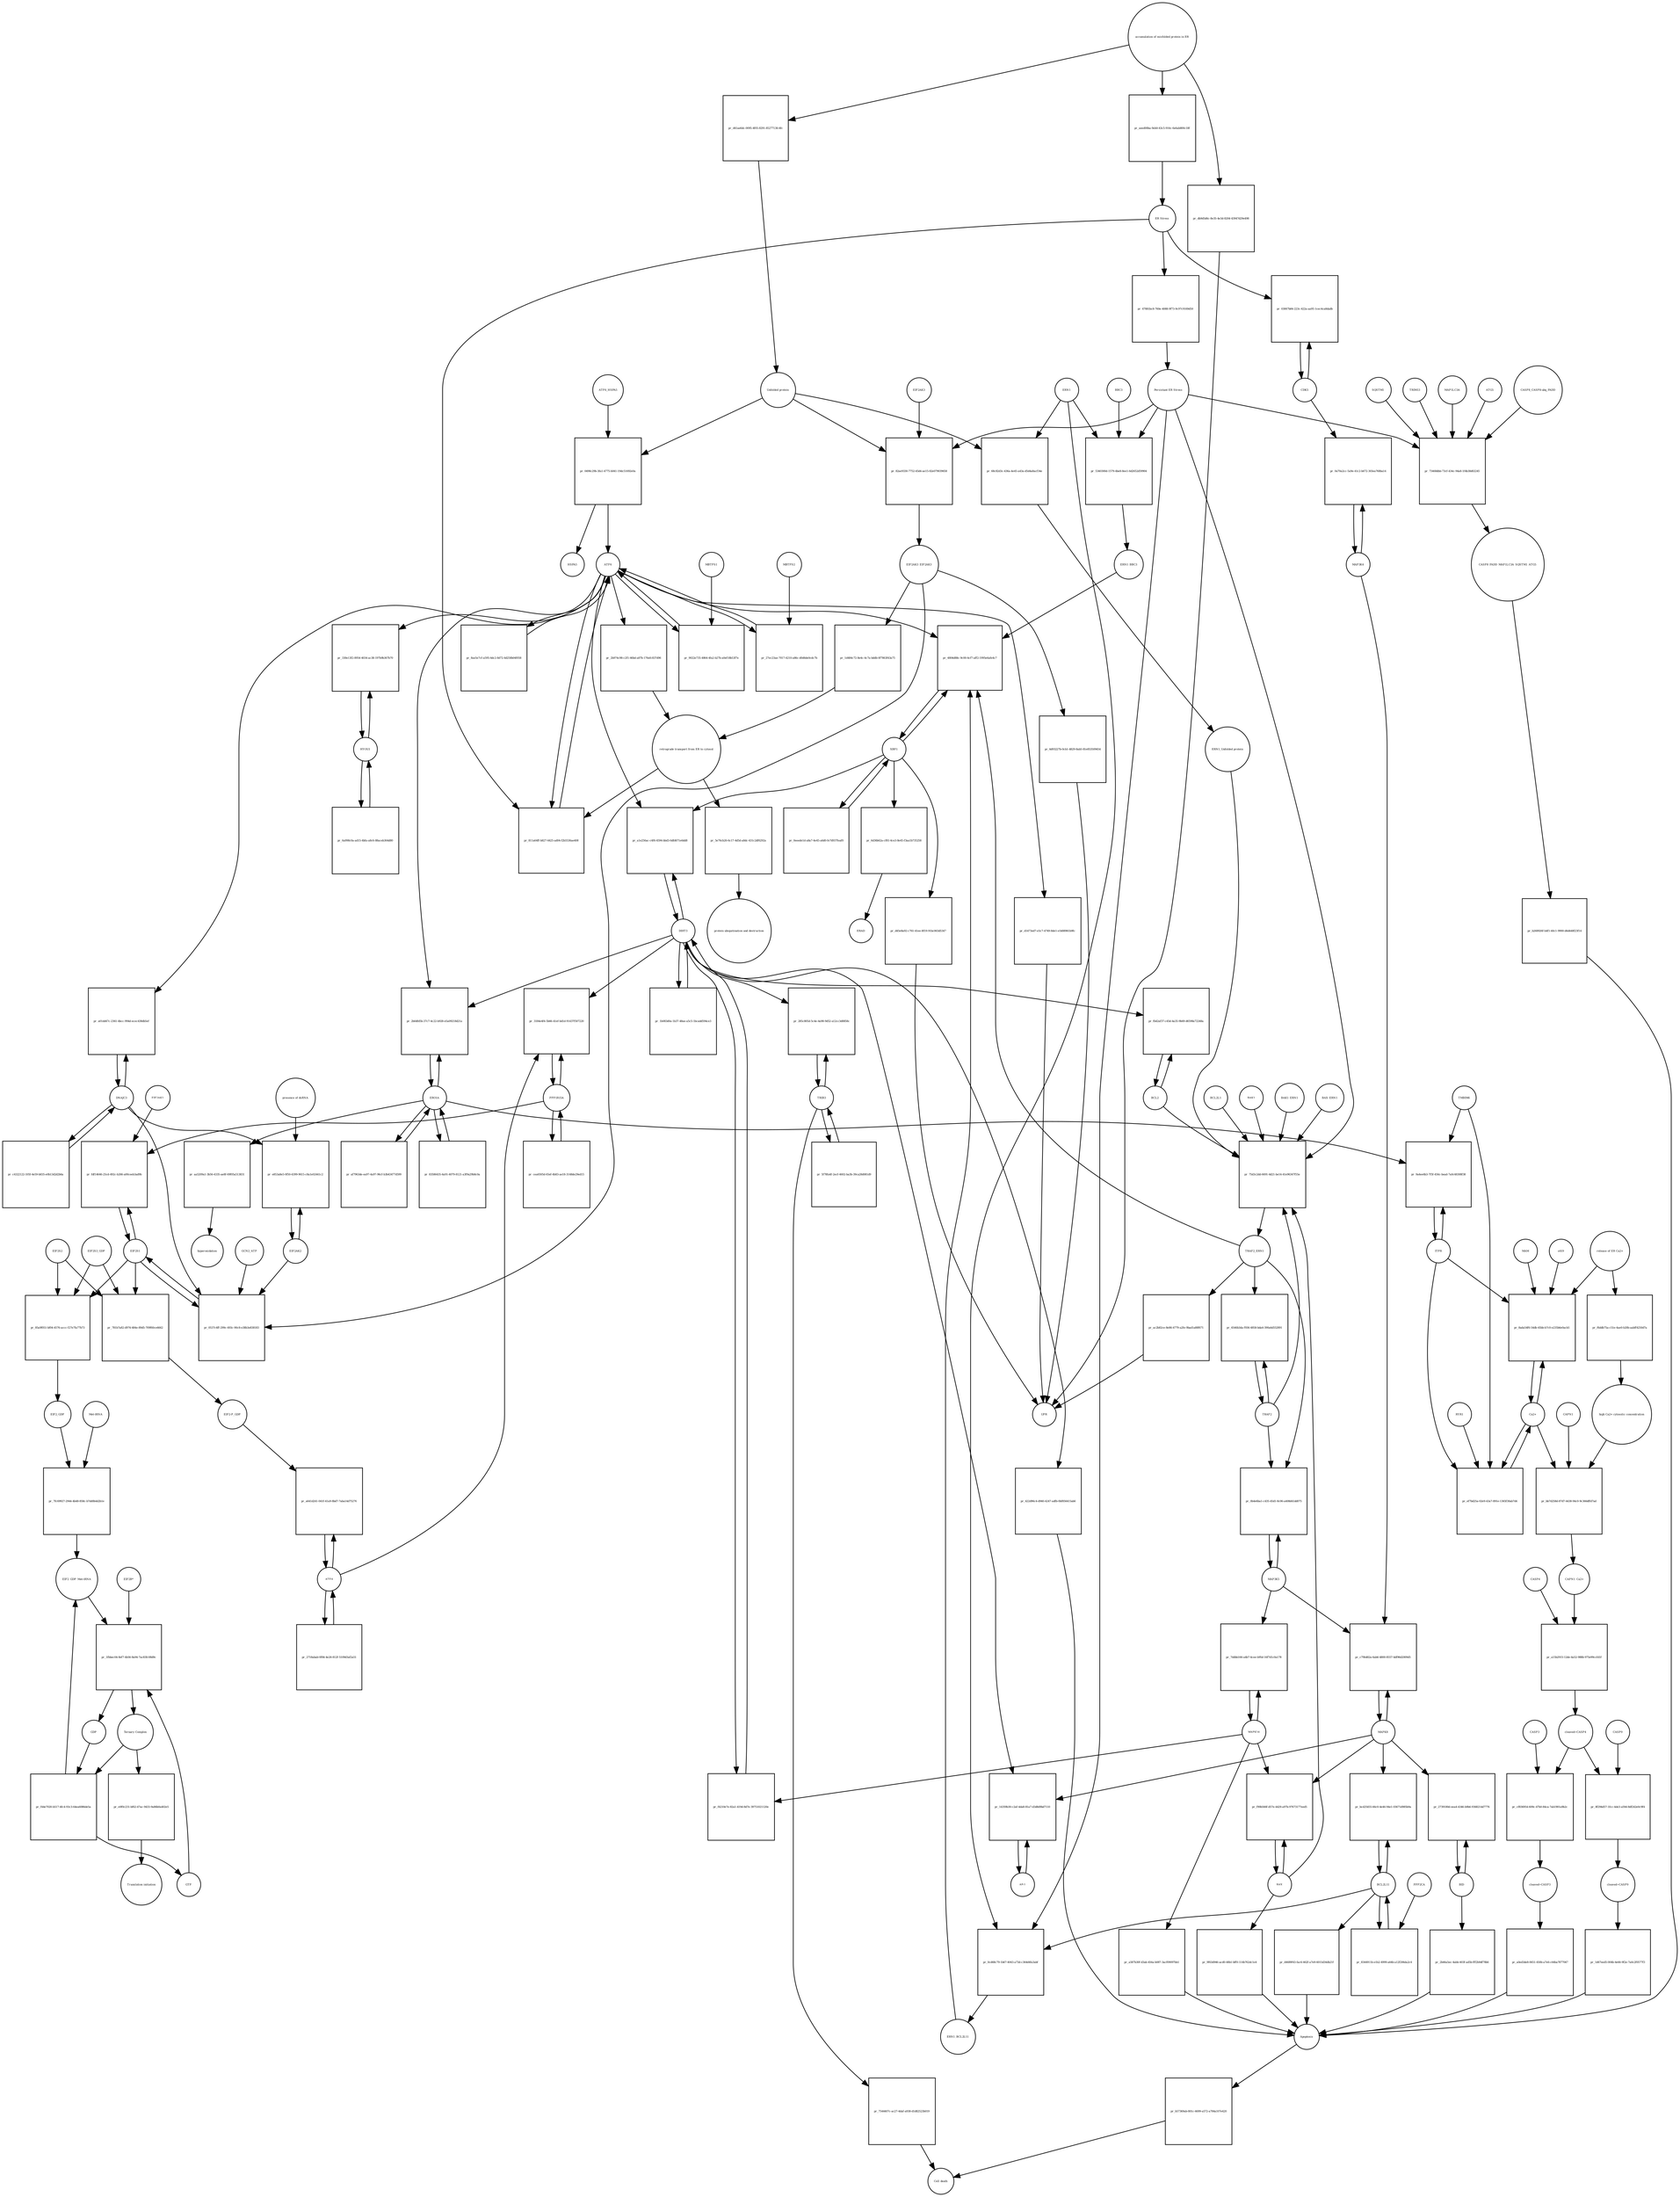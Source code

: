 strict digraph  {
ATF6_HSPA5 [annotation="", bipartite=0, cls=complex, fontsize=4, label=ATF6_HSPA5, shape=circle];
"pr_0498c29b-3fa1-4775-b041-19dc51692e0a" [annotation="", bipartite=1, cls=process, fontsize=4, label="pr_0498c29b-3fa1-4775-b041-19dc51692e0a", shape=square];
ATF6 [annotation="urn_miriam_hgnc.symbol_ATF6", bipartite=0, cls=macromolecule, fontsize=4, label=ATF6, shape=circle];
HSPA5 [annotation="urn_miriam_hgnc.symbol_HSPA5", bipartite=0, cls=macromolecule, fontsize=4, label=HSPA5, shape=circle];
"Unfolded protein" [annotation="", bipartite=0, cls=macromolecule, fontsize=4, label="Unfolded protein", shape=circle];
ERN1 [annotation="urn_miriam_hgnc.symbol_ERN1", bipartite=0, cls=macromolecule, fontsize=4, label=ERN1, shape=circle];
"pr_68c82d3c-436a-4e45-a43a-d5d4a8acf34e" [annotation="", bipartite=1, cls=process, fontsize=4, label="pr_68c82d3c-436a-4e45-a43a-d5d4a8acf34e", shape=square];
"ERN1_Unfolded protein" [annotation="", bipartite=0, cls=complex, fontsize=4, label="ERN1_Unfolded protein", shape=circle];
EIF2AK3_EIF2AK3 [annotation="", bipartite=0, cls=complex, fontsize=4, label=EIF2AK3_EIF2AK3, shape=circle];
"pr_1d484c72-8e4c-4c7a-bddb-0f7863f43a75" [annotation="", bipartite=1, cls=process, fontsize=4, label="pr_1d484c72-8e4c-4c7a-bddb-0f7863f43a75", shape=square];
"retrograde transport from ER to cytosol" [annotation="", bipartite=0, cls=phenotype, fontsize=4, label="retrograde transport from ER to cytosol", shape=circle];
"pr_2b974c98-c2f1-46bd-a87b-176efc837d96" [annotation="", bipartite=1, cls=process, fontsize=4, label="pr_2b974c98-c2f1-46bd-a87b-176efc837d96", shape=square];
"pr_5e76cb26-6c17-4d5d-a8dc-431c2df6292a" [annotation="", bipartite=1, cls=process, fontsize=4, label="pr_5e76cb26-6c17-4d5d-a8dc-431c2df6292a", shape=square];
"protein ubiquitination and destruction" [annotation="", bipartite=0, cls=phenotype, fontsize=4, label="protein ubiquitination and destruction", shape=circle];
"pr_75d3c2dd-6691-4d21-be14-41e96347f55e" [annotation="", bipartite=1, cls=process, fontsize=4, label="pr_75d3c2dd-6691-4d21-be14-41e96347f55e", shape=square];
TRAF2_ERN1 [annotation="", bipartite=0, cls=complex, fontsize=4, label=TRAF2_ERN1, shape=circle];
BAK1_ERN1 [annotation="", bipartite=0, cls=complex, fontsize=4, label=BAK1_ERN1, shape=circle];
BAX_ERN1 [annotation="", bipartite=0, cls=complex, fontsize=4, label=BAX_ERN1, shape=circle];
BCL2 [annotation="urn_miriam_hgnc.symbol_BCL2", bipartite=0, cls="nucleic acid feature", fontsize=4, label=BCL2, shape=circle];
BCL2L1 [annotation="urn_miriam_hgnc.symbol_BCL2L1", bipartite=0, cls=macromolecule, fontsize=4, label=BCL2L1, shape=circle];
"Persistant ER Stress" [annotation="", bipartite=0, cls=phenotype, fontsize=4, label="Persistant ER Stress", shape=circle];
BAX [annotation="urn_miriam_hgnc.symbol_BAX", bipartite=0, cls=macromolecule, fontsize=4, label=BAX, shape=circle];
BAK1 [annotation="urn_miriam_hgnc.symbol_BAK1", bipartite=0, cls=macromolecule, fontsize=4, label=BAK1, shape=circle];
TRAF2 [annotation="urn_miriam_hgnc.symbol_TRAF2", bipartite=0, cls=macromolecule, fontsize=4, label=TRAF2, shape=circle];
XBP1 [annotation="urn_miriam_hgnc.symbol_XBP1", bipartite=0, cls=macromolecule, fontsize=4, label=XBP1, shape=circle];
"pr_4804d88c-9c00-4cf7-aff2-1995e6afe4c7" [annotation="", bipartite=1, cls=process, fontsize=4, label="pr_4804d88c-9c00-4cf7-aff2-1995e6afe4c7", shape=square];
ERN1_BBC3 [annotation="", bipartite=0, cls=complex, fontsize=4, label=ERN1_BBC3, shape=circle];
ERN1_BCL2L11 [annotation="", bipartite=0, cls=complex, fontsize=4, label=ERN1_BCL2L11, shape=circle];
"pr_0eeede1d-a8a7-4e45-a6d0-fe7d937feaf0" [annotation="", bipartite=1, cls=process, fontsize=4, label="pr_0eeede1d-a8a7-4e45-a6d0-fe7d937feaf0", shape=square];
"pr_6d36b62a-cf81-4ce3-8e45-f3aa1b735258" [annotation="", bipartite=1, cls=process, fontsize=4, label="pr_6d36b62a-cf81-4ce3-8e45-f3aa1b735258", shape=square];
ERAD [annotation="", bipartite=0, cls=phenotype, fontsize=4, label=ERAD, shape=circle];
"pr_d45e8a92-c761-41ee-8f19-91bc063d5347" [annotation="", bipartite=1, cls=process, fontsize=4, label="pr_d45e8a92-c761-41ee-8f19-91bc063d5347", shape=square];
UPR [annotation="", bipartite=0, cls=phenotype, fontsize=4, label=UPR, shape=circle];
"pr_6546b3da-f936-4858-bda4-390a4d552891" [annotation="", bipartite=1, cls=process, fontsize=4, label="pr_6546b3da-f936-4858-bda4-390a4d552891", shape=square];
MAPK8 [annotation="urn_miriam_hgnc.symbol_MAPK8", bipartite=0, cls=macromolecule, fontsize=4, label=MAPK8, shape=circle];
"pr_c79b482a-6ab6-4800-8557-4df96d2009d5" [annotation="", bipartite=1, cls=process, fontsize=4, label="pr_c79b482a-6ab6-4800-8557-4df96d2009d5", shape=square];
MAP3K4 [annotation="urn_miriam_hgnc.symbol_MAP3K4", bipartite=0, cls=macromolecule, fontsize=4, label=MAP3K4, shape=circle];
MAP3K5 [annotation="urn_miriam_hgnc.symbol_MAP3K5", bipartite=0, cls=macromolecule, fontsize=4, label=MAP3K5, shape=circle];
MAPK14 [annotation="urn_miriam_hgnc.symbol_MAPK14", bipartite=0, cls=macromolecule, fontsize=4, label=MAPK14, shape=circle];
"pr_7ddbb166-a4b7-4cee-b95d-16f7d1c0a178" [annotation="", bipartite=1, cls=process, fontsize=4, label="pr_7ddbb166-a4b7-4cee-b95d-16f7d1c0a178", shape=square];
"pr_a587b30f-d3ab-456a-b087-3acf09097bb1" [annotation="", bipartite=1, cls=process, fontsize=4, label="pr_a587b30f-d3ab-456a-b087-3acf09097bb1", shape=square];
Apoptosis [annotation="", bipartite=0, cls=phenotype, fontsize=4, label=Apoptosis, shape=circle];
DDIT3 [annotation="urn_miriam_hgnc.symbol_DDIT3", bipartite=0, cls=macromolecule, fontsize=4, label=DDIT3, shape=circle];
"pr_f4210e7e-82a1-419d-8d7e-39751021120e" [annotation="", bipartite=1, cls=process, fontsize=4, label="pr_f4210e7e-82a1-419d-8d7e-39751021120e", shape=square];
"pr_422d96c4-d940-4247-adfb-0bf856415ab6" [annotation="", bipartite=1, cls=process, fontsize=4, label="pr_422d96c4-d940-4247-adfb-0bf856415ab6", shape=square];
"pr_fb42af37-c45d-4a35-9b69-d6598a72248a" [annotation="", bipartite=1, cls=process, fontsize=4, label="pr_fb42af37-c45d-4a35-9b69-d6598a72248a", shape=square];
"pr_811a64ff-b827-4425-ad04-f2b5536ae408" [annotation="", bipartite=1, cls=process, fontsize=4, label="pr_811a64ff-b827-4425-ad04-f2b5536ae408", shape=square];
"ER Stress" [annotation="", bipartite=0, cls=phenotype, fontsize=4, label="ER Stress", shape=circle];
"pr_9022e735-4864-4fa2-b27b-a0ef18b53f7e" [annotation="", bipartite=1, cls=process, fontsize=4, label="pr_9022e735-4864-4fa2-b27b-a0ef18b53f7e", shape=square];
MBTPS1 [annotation="urn_miriam_hgnc.symbol_MBTPS1", bipartite=0, cls=macromolecule, fontsize=4, label=MBTPS1, shape=circle];
"pr_27ec23ae-7017-4210-a86c-d0d6de0cdc7b" [annotation="", bipartite=1, cls=process, fontsize=4, label="pr_27ec23ae-7017-4210-a86c-d0d6de0cdc7b", shape=square];
MBTPS2 [annotation="urn_miriam_hgnc.symbol_MBTPS2", bipartite=0, cls=macromolecule, fontsize=4, label=MBTPS2, shape=circle];
"pr_8ae5e7cf-a595-4dc2-8d72-4d258b04f058" [annotation="", bipartite=1, cls=process, fontsize=4, label="pr_8ae5e7cf-a595-4dc2-8d72-4d258b04f058", shape=square];
"pr_1b083d0a-1b37-48ae-a5c5-1bcadd594ce3" [annotation="", bipartite=1, cls=process, fontsize=4, label="pr_1b083d0a-1b37-48ae-a5c5-1bcadd594ce3", shape=square];
"pr_a1e256ac-c4f6-4594-bbd3-6dfd671e6dd8" [annotation="", bipartite=1, cls=process, fontsize=4, label="pr_a1e256ac-c4f6-4594-bbd3-6dfd671e6dd8", shape=square];
EIF2S1 [annotation="urn_miriam_hgnc.symbol_EIF2S1", bipartite=0, cls=macromolecule, fontsize=4, label=EIF2S1, shape=circle];
"pr_0537c4ff-299c-493c-90c8-e38b3e838183" [annotation="", bipartite=1, cls=process, fontsize=4, label="pr_0537c4ff-299c-493c-90c8-e38b3e838183", shape=square];
GCN2_ATP [annotation="", bipartite=0, cls=complex, fontsize=4, label=GCN2_ATP, shape=circle];
EIF2AK2 [annotation="urn_miriam_hgnc.symbol_EIF2AK2", bipartite=0, cls=macromolecule, fontsize=4, label=EIF2AK2, shape=circle];
DNAJC3 [annotation="urn_miriam_hgnc.symbol_DNAJC3", bipartite=0, cls=macromolecule, fontsize=4, label=DNAJC3, shape=circle];
EIF2S2 [annotation="urn_miriam_hgnc.symbol_EIF2S2", bipartite=0, cls=macromolecule, fontsize=4, label=EIF2S2, shape=circle];
"pr_85a9f051-bf04-4576-accc-f27e7fa77b73" [annotation="", bipartite=1, cls=process, fontsize=4, label="pr_85a9f051-bf04-4576-accc-f27e7fa77b73", shape=square];
EIF2S3_GDP [annotation="", bipartite=0, cls=complex, fontsize=4, label=EIF2S3_GDP, shape=circle];
EIF2_GDP [annotation="", bipartite=0, cls=complex, fontsize=4, label=EIF2_GDP, shape=circle];
"EIF2_GDP_Met-tRNA" [annotation="", bipartite=0, cls=complex, fontsize=4, label="EIF2_GDP_Met-tRNA", shape=circle];
"pr_1fbbec04-8ef7-4b56-8a94-7ac83fc08d9c" [annotation="", bipartite=1, cls=process, fontsize=4, label="pr_1fbbec04-8ef7-4b56-8a94-7ac83fc08d9c", shape=square];
"Ternary Complex" [annotation="", bipartite=0, cls=complex, fontsize=4, label="Ternary Complex", shape=circle];
"EIF2B*" [annotation="", bipartite=0, cls=complex, fontsize=4, label="EIF2B*", shape=circle];
GTP [annotation="urn_miriam_obo.chebi_CHEBI%3A57600", bipartite=0, cls="simple chemical", fontsize=4, label=GTP, shape=circle];
GDP [annotation="urn_miriam_obo.chebi_CHEBI%3A65180", bipartite=0, cls="simple chemical", fontsize=4, label=GDP, shape=circle];
"pr_f44e7020-b517-4fc4-93c3-64ea6086de5a" [annotation="", bipartite=1, cls=process, fontsize=4, label="pr_f44e7020-b517-4fc4-93c3-64ea6086de5a", shape=square];
ATF4 [annotation="urn_miriam_hgnc.symbol_ATF4", bipartite=0, cls=macromolecule, fontsize=4, label=ATF4, shape=circle];
"pr_a641d241-041f-41a9-8bd7-7aba14d75276" [annotation="", bipartite=1, cls=process, fontsize=4, label="pr_a641d241-041f-41a9-8bd7-7aba14d75276", shape=square];
"EIF2-P_GDP" [annotation="", bipartite=0, cls=complex, fontsize=4, label="EIF2-P_GDP", shape=circle];
"pr_2718abab-0f84-4e26-812f-5109d3af2a51" [annotation="", bipartite=1, cls=process, fontsize=4, label="pr_2718abab-0f84-4e26-812f-5109d3af2a51", shape=square];
PPP1R15A [annotation="urn_miriam_hgnc.symbol_PPP1R15A", bipartite=0, cls=macromolecule, fontsize=4, label=PPP1R15A, shape=circle];
"pr_3184e4f4-5b66-41ef-bd1d-91437f507220" [annotation="", bipartite=1, cls=process, fontsize=4, label="pr_3184e4f4-5b66-41ef-bd1d-91437f507220", shape=square];
"pr_cea6505d-65ef-4b83-ae18-3148de29ed15" [annotation="", bipartite=1, cls=process, fontsize=4, label="pr_cea6505d-65ef-4b83-ae18-3148de29ed15", shape=square];
"pr_e0f0c231-bf62-47ac-9433-9a86b0a402e5" [annotation="", bipartite=1, cls=process, fontsize=4, label="pr_e0f0c231-bf62-47ac-9433-9a86b0a402e5", shape=square];
"Translation initiation" [annotation="", bipartite=0, cls=phenotype, fontsize=4, label="Translation initiation", shape=circle];
"pr_0b4e6ba1-c435-45d1-8c06-a408d41dd075" [annotation="", bipartite=1, cls=process, fontsize=4, label="pr_0b4e6ba1-c435-45d1-8c06-a408d41dd075", shape=square];
ERO1A [annotation="urn_miriam_hgnc.symbol_ERO1A", bipartite=0, cls=macromolecule, fontsize=4, label=ERO1A, shape=circle];
"pr_2b0dfd5b-37c7-4c22-b928-e5a09218d21a" [annotation="", bipartite=1, cls=process, fontsize=4, label="pr_2b0dfd5b-37c7-4c22-b928-e5a09218d21a", shape=square];
"pr_83586435-4a91-4079-8121-a3f9a29b8c0a" [annotation="", bipartite=1, cls=process, fontsize=4, label="pr_83586435-4a91-4079-8121-a3f9a29b8c0a", shape=square];
"pr_fdf14646-25cd-492c-b266-a00ceeb3ad9b" [annotation="", bipartite=1, cls=process, fontsize=4, label="pr_fdf14646-25cd-492c-b266-a00ceeb3ad9b", shape=square];
EIF2AK1 [annotation="urn_miriam_hgnc.symbol_EIF2AK1", bipartite=0, cls=macromolecule, fontsize=4, label=EIF2AK1, shape=circle];
"pr_f90b566f-d57e-4429-a97b-97673177eed5" [annotation="", bipartite=1, cls=process, fontsize=4, label="pr_f90b566f-d57e-4429-a97b-97673177eed5", shape=square];
"pr_9f63d946-acd0-48b1-bff0-114b762dc1e4" [annotation="", bipartite=1, cls=process, fontsize=4, label="pr_9f63d946-acd0-48b1-bff0-114b762dc1e4", shape=square];
"Ca2+" [annotation="urn_miriam_obo.chebi_CHEBI%3A29108", bipartite=0, cls="simple chemical", fontsize=4, label="Ca2+", shape=circle];
"pr_8ada54f6-54db-45bb-b7c0-e235b6e0acb5" [annotation="", bipartite=1, cls=process, fontsize=4, label="pr_8ada54f6-54db-45bb-b7c0-e235b6e0acb5", shape=square];
"release of ER Ca2+" [annotation="", bipartite=0, cls=phenotype, fontsize=4, label="release of ER Ca2+", shape=circle];
ITPR [annotation="urn_miriam_hgnc.symbol_ITPR1|urn_miriam_hgnc.symbol_ITPR2|urn_miriam_hgnc.symbol_ITPR3", bipartite=0, cls=macromolecule, fontsize=4, label=ITPR, shape=circle];
MAM [annotation="", bipartite=0, cls=phenotype, fontsize=4, label=MAM, shape=circle];
s619 [annotation="", bipartite=0, cls=complex, fontsize=4, label=s619, shape=circle];
"pr_0a70a2cc-5a9e-41c2-b672-303ea768ba14" [annotation="", bipartite=1, cls=process, fontsize=4, label="pr_0a70a2cc-5a9e-41c2-b672-303ea768ba14", shape=square];
CDK5 [annotation="urn_miriam_hgnc.symbol_CDK5", bipartite=0, cls=macromolecule, fontsize=4, label=CDK5, shape=circle];
"pr_03067b84-223c-422a-aa95-1cec4ca8dadb" [annotation="", bipartite=1, cls="uncertain process", fontsize=4, label="pr_03067b84-223c-422a-aa95-1cec4ca8dadb", shape=square];
"pr_b57369ab-801c-4699-a572-a784a107e420" [annotation="", bipartite=1, cls=process, fontsize=4, label="pr_b57369ab-801c-4699-a572-a784a107e420", shape=square];
"Cell death" [annotation="", bipartite=0, cls=phenotype, fontsize=4, label="Cell death", shape=circle];
"pr_ef7bd25a-02e9-43a7-891e-1365f30ab7d4" [annotation="", bipartite=1, cls=process, fontsize=4, label="pr_ef7bd25a-02e9-43a7-891e-1365f30ab7d4", shape=square];
TMBIM6 [annotation="urn_miriam_hgnc.symbol_TMBIM6", bipartite=0, cls=macromolecule, fontsize=4, label=TMBIM6, shape=circle];
RYR1 [annotation="urn_miriam_hgnc.symbol_RYR1", bipartite=0, cls=macromolecule, fontsize=4, label=RYR1, shape=circle];
EIF2AK3 [annotation="urn_miriam_hgnc.symbol_EIF2AK3", bipartite=0, cls=macromolecule, fontsize=4, label=EIF2AK3, shape=circle];
"pr_82ae9330-7752-45d4-ae15-82e079039658" [annotation="", bipartite=1, cls=process, fontsize=4, label="pr_82ae9330-7752-45d4-ae15-82e079039658", shape=square];
"pr_aa5209a1-3b56-4335-ae8f-69f05a513831" [annotation="", bipartite=1, cls=process, fontsize=4, label="pr_aa5209a1-3b56-4335-ae8f-69f05a513831", shape=square];
hyperoxidation [annotation="", bipartite=0, cls=phenotype, fontsize=4, label=hyperoxidation, shape=circle];
"pr_af7963de-ea97-4a97-96cf-b3b43477d599" [annotation="", bipartite=1, cls=process, fontsize=4, label="pr_af7963de-ea97-4a97-96cf-b3b43477d599", shape=square];
"pr_67881bc8-760e-4088-9f73-9c97c9169d50" [annotation="", bipartite=1, cls=process, fontsize=4, label="pr_67881bc8-760e-4088-9f73-9c97c9169d50", shape=square];
"CASP8_CASP8-ubq_FADD" [annotation="", bipartite=0, cls=complex, fontsize=4, label="CASP8_CASP8-ubq_FADD", shape=circle];
"pr_73468dbb-73cf-434c-94a8-1f4b38d02245" [annotation="", bipartite=1, cls=process, fontsize=4, label="pr_73468dbb-73cf-434c-94a8-1f4b38d02245", shape=square];
"SQSTM1 " [annotation="urn_miriam_hgnc.symbol_SQSTM1", bipartite=0, cls=macromolecule, fontsize=4, label="SQSTM1 ", shape=circle];
CASP8_FADD_MAP1LC3A_SQSTM1_ATG5 [annotation="", bipartite=0, cls=complex, fontsize=4, label=CASP8_FADD_MAP1LC3A_SQSTM1_ATG5, shape=circle];
TRIM13 [annotation="urn_miriam_hgnc.symbol_TRIM13", bipartite=0, cls=macromolecule, fontsize=4, label=TRIM13, shape=circle];
MAP1LC3A [annotation="urn_miriam_hgnc.symbol_MAP1LC3A", bipartite=0, cls=macromolecule, fontsize=4, label=MAP1LC3A, shape=circle];
ATG5 [annotation="urn_miriam_hgnc.symbol_ATG5", bipartite=0, cls=macromolecule, fontsize=4, label=ATG5, shape=circle];
"pr_b268926f-b4f1-40c1-9900-d6d448f23f14" [annotation="", bipartite=1, cls=process, fontsize=4, label="pr_b268926f-b4f1-40c1-9900-d6d448f23f14", shape=square];
"AP-1" [annotation="urn_miriam_hgnc.symbol_FOS|urn_miriam_hgnc.symbol_FOSB|urn_miriam_hgnc.symbol_FOSL1|urn_miriam_hgnc.symbol_FOSL2|urn_miriam_hgnc.symbol_JUN|urn_miriam_hgnc.symbol_JUNB|urn_miriam_hgnc.symbol_JUND", bipartite=0, cls=macromolecule, fontsize=4, label="AP-1", shape=circle];
"pr_14359b30-c2af-4da8-81a7-d3d8d9bd7110" [annotation="", bipartite=1, cls=process, fontsize=4, label="pr_14359b30-c2af-4da8-81a7-d3d8d9bd7110", shape=square];
"pr_e853a8e5-0f50-4399-9615-c8a1e02441c2" [annotation="", bipartite=1, cls=process, fontsize=4, label="pr_e853a8e5-0f50-4399-9615-c8a1e02441c2", shape=square];
"presence of dsRNA" [annotation="", bipartite=0, cls=phenotype, fontsize=4, label="presence of dsRNA", shape=circle];
"Met-tRNA" [annotation="urn_miriam_hgnc_HGNC%3A34779", bipartite=0, cls="nucleic acid feature", fontsize=4, label="Met-tRNA", shape=circle];
"pr_7fc69927-2944-4b48-858c-b7dd0b4d2b1e" [annotation="", bipartite=1, cls=process, fontsize=4, label="pr_7fc69927-2944-4b48-858c-b7dd0b4d2b1e", shape=square];
"pr_781b7a82-d974-484e-89d5-709f60ce4662" [annotation="", bipartite=1, cls=process, fontsize=4, label="pr_781b7a82-d974-484e-89d5-709f60ce4662", shape=square];
"accumulation of misfolded protein in ER" [annotation="", bipartite=0, cls=phenotype, fontsize=4, label="accumulation of misfolded protein in ER", shape=circle];
"pr_d41ae6dc-0095-4f05-8291-8527713fc4fc" [annotation="", bipartite=1, cls=process, fontsize=4, label="pr_d41ae6dc-0095-4f05-8291-8527713fc4fc", shape=square];
"pr_aeed00ba-9eb0-43c5-916c-6e6ab800c18f" [annotation="", bipartite=1, cls=process, fontsize=4, label="pr_aeed00ba-9eb0-43c5-916c-6e6ab800c18f", shape=square];
"pr_db9d5d6c-8e35-4e3d-8204-43947d29e498" [annotation="", bipartite=1, cls=process, fontsize=4, label="pr_db9d5d6c-8e35-4e3d-8204-43947d29e498", shape=square];
"pr_6d93227b-0cb1-4829-8ab5-81e853509454" [annotation="", bipartite=1, cls=process, fontsize=4, label="pr_6d93227b-0cb1-4829-8ab5-81e853509454", shape=square];
"pr_ac2b82ce-8e86-4779-a2fe-9bad1a88f671" [annotation="", bipartite=1, cls=process, fontsize=4, label="pr_ac2b82ce-8e86-4779-a2fe-9bad1a88f671", shape=square];
"pr_d1473ed7-e5c7-4749-8de1-e5488961b9fc" [annotation="", bipartite=1, cls=process, fontsize=4, label="pr_d1473ed7-e5c7-4749-8de1-e5488961b9fc", shape=square];
BCL2L11 [annotation="urn_miriam_hgnc.symbol_BCL2L11", bipartite=0, cls=macromolecule, fontsize=4, label=BCL2L11, shape=circle];
"pr_bcd25455-66c0-4e46-94e1-03671d985b9a" [annotation="", bipartite=1, cls=process, fontsize=4, label="pr_bcd25455-66c0-4e46-94e1-03671d985b9a", shape=square];
BID [annotation="urn_miriam_hgnc.symbol_BID", bipartite=0, cls=macromolecule, fontsize=4, label=BID, shape=circle];
"pr_2739180d-eea4-4346-b9b6-9368214d7776" [annotation="", bipartite=1, cls=process, fontsize=4, label="pr_2739180d-eea4-4346-b9b6-9368214d7776", shape=square];
"pr_d4689f43-fac6-462f-a7e9-6015d34db21f" [annotation="", bipartite=1, cls=process, fontsize=4, label="pr_d4689f43-fac6-462f-a7e9-6015d34db21f", shape=square];
"pr_2b66a5ec-4abb-403f-ad5b-fff2b9df78b6" [annotation="", bipartite=1, cls=process, fontsize=4, label="pr_2b66a5ec-4abb-403f-ad5b-fff2b9df78b6", shape=square];
"pr_0cd68c79-1b67-4043-a73d-c364d4fa3abf" [annotation="", bipartite=1, cls=process, fontsize=4, label="pr_0cd68c79-1b67-4043-a73d-c364d4fa3abf", shape=square];
"pr_5340300d-1579-4be8-8ee1-6d2652d59904" [annotation="", bipartite=1, cls=process, fontsize=4, label="pr_5340300d-1579-4be8-8ee1-6d2652d59904", shape=square];
BBC3 [annotation="urn_miriam_hgnc.symbol_BBC3", bipartite=0, cls=macromolecule, fontsize=4, label=BBC3, shape=circle];
"pr_8344911b-e1b2-4999-a64b-a12f206da2c4" [annotation="", bipartite=1, cls=process, fontsize=4, label="pr_8344911b-e1b2-4999-a64b-a12f206da2c4", shape=square];
PPP2CA [annotation="urn_miriam_hgnc.symbol_PPP2CA", bipartite=0, cls=macromolecule, fontsize=4, label=PPP2CA, shape=circle];
TRIB3 [annotation="urn_miriam_hgnc.symbol_TRIB3", bipartite=0, cls=macromolecule, fontsize=4, label=TRIB3, shape=circle];
"pr_285c805d-5c4e-4a98-9d52-a12cc3d8858c" [annotation="", bipartite=1, cls=process, fontsize=4, label="pr_285c805d-5c4e-4a98-9d52-a12cc3d8858c", shape=square];
"pr_5f78fa4f-2ecf-4602-ba3b-39ca28d081d9" [annotation="", bipartite=1, cls=process, fontsize=4, label="pr_5f78fa4f-2ecf-4602-ba3b-39ca28d081d9", shape=square];
"pr_7544407c-ac27-4daf-a938-d1d82523b019" [annotation="", bipartite=1, cls=process, fontsize=4, label="pr_7544407c-ac27-4daf-a938-d1d82523b019", shape=square];
"pr_f6ddb75a-c51e-4ae0-b20b-aabff4250d7a" [annotation="", bipartite=1, cls=process, fontsize=4, label="pr_f6ddb75a-c51e-4ae0-b20b-aabff4250d7a", shape=square];
"high Ca2+ cytosolic concentration" [annotation="", bipartite=0, cls=phenotype, fontsize=4, label="high Ca2+ cytosolic concentration", shape=circle];
"pr_a01dd47c-2361-4bcc-994d-ecec438db5ef" [annotation="", bipartite=1, cls=process, fontsize=4, label="pr_a01dd47c-2361-4bcc-994d-ecec438db5ef", shape=square];
"pr_c4322122-105f-4e59-b835-e0b13d2d2b6a" [annotation="", bipartite=1, cls=process, fontsize=4, label="pr_c4322122-105f-4e59-b835-e0b13d2d2b6a", shape=square];
"pr_9a4ee6b3-7f5f-456c-bead-7a0c48308f38" [annotation="", bipartite=1, cls=process, fontsize=4, label="pr_9a4ee6b3-7f5f-456c-bead-7a0c48308f38", shape=square];
CASP4 [annotation="urn_miriam_hgnc.symbol_CASP4", bipartite=0, cls=macromolecule, fontsize=4, label=CASP4, shape=circle];
"pr_a15b2915-12de-4a52-988b-975e99ccfd1f" [annotation="", bipartite=1, cls=process, fontsize=4, label="pr_a15b2915-12de-4a52-988b-975e99ccfd1f", shape=square];
"cleaved~CASP4" [annotation="urn_miriam_hgnc.symbol_CASP4", bipartite=0, cls=macromolecule, fontsize=4, label="cleaved~CASP4", shape=circle];
"CAPN1_Ca2+" [annotation="", bipartite=0, cls=complex, fontsize=4, label="CAPN1_Ca2+", shape=circle];
CASP3 [annotation="urn_miriam_hgnc.symbol_CASP3", bipartite=0, cls=macromolecule, fontsize=4, label=CASP3, shape=circle];
"pr_cf836954-609c-47b0-84ca-7ab1901a9b2c" [annotation="", bipartite=1, cls=process, fontsize=4, label="pr_cf836954-609c-47b0-84ca-7ab1901a9b2c", shape=square];
"cleaved~CASP3" [annotation="urn_miriam_hgnc.symbol_CASP3", bipartite=0, cls=macromolecule, fontsize=4, label="cleaved~CASP3", shape=circle];
CASP9 [annotation="urn_miriam_hgnc.symbol_CSAP9", bipartite=0, cls=macromolecule, fontsize=4, label=CASP9, shape=circle];
"pr_8f294d57-1fcc-4de3-a59d-8df242e0c9f4" [annotation="", bipartite=1, cls=process, fontsize=4, label="pr_8f294d57-1fcc-4de3-a59d-8df242e0c9f4", shape=square];
"cleaved~CASP9" [annotation="urn_miriam_hgnc.symbol_CASP9", bipartite=0, cls=macromolecule, fontsize=4, label="cleaved~CASP9", shape=circle];
CAPN1 [annotation="urn_miriam_hgnc.symbol_CAPN1", bipartite=0, cls=macromolecule, fontsize=4, label=CAPN1, shape=circle];
"pr_bb7d258d-87d7-4438-94c0-9c366dffd7ad" [annotation="", bipartite=1, cls=process, fontsize=4, label="pr_bb7d258d-87d7-4438-94c0-9c366dffd7ad", shape=square];
"pr_a0ed3de8-0651-450b-a7e6-c64ba7877047" [annotation="", bipartite=1, cls=process, fontsize=4, label="pr_a0ed3de8-0651-450b-a7e6-c64ba7877047", shape=square];
"pr_1d67eed5-004b-4e66-9f2e-7a0c2f0577f3" [annotation="", bipartite=1, cls=process, fontsize=4, label="pr_1d67eed5-004b-4e66-9f2e-7a0c2f0577f3", shape=square];
HYOU1 [annotation="urn_miriam_hgnc.symbol_HYOU1", bipartite=0, cls=macromolecule, fontsize=4, label=HYOU1, shape=circle];
"pr_330e13f2-8954-4034-ac38-197b9b367b70" [annotation="", bipartite=1, cls=process, fontsize=4, label="pr_330e13f2-8954-4034-ac38-197b9b367b70", shape=square];
"pr_6a998c0a-ad15-4bfa-a8c6-88aceb364d80" [annotation="", bipartite=1, cls=process, fontsize=4, label="pr_6a998c0a-ad15-4bfa-a8c6-88aceb364d80", shape=square];
ATF6_HSPA5 -> "pr_0498c29b-3fa1-4775-b041-19dc51692e0a"  [annotation="", interaction_type=consumption];
"pr_0498c29b-3fa1-4775-b041-19dc51692e0a" -> ATF6  [annotation="", interaction_type=production];
"pr_0498c29b-3fa1-4775-b041-19dc51692e0a" -> HSPA5  [annotation="", interaction_type=production];
ATF6 -> "pr_2b974c98-c2f1-46bd-a87b-176efc837d96"  [annotation="", interaction_type=consumption];
ATF6 -> "pr_4804d88c-9c00-4cf7-aff2-1995e6afe4c7"  [annotation="urn_miriam_pubmed_26587781|urn_miriam_pubmed_23430059", interaction_type=catalysis];
ATF6 -> "pr_811a64ff-b827-4425-ad04-f2b5536ae408"  [annotation="", interaction_type=consumption];
ATF6 -> "pr_9022e735-4864-4fa2-b27b-a0ef18b53f7e"  [annotation="", interaction_type=consumption];
ATF6 -> "pr_27ec23ae-7017-4210-a86c-d0d6de0cdc7b"  [annotation="", interaction_type=consumption];
ATF6 -> "pr_8ae5e7cf-a595-4dc2-8d72-4d258b04f058"  [annotation="", interaction_type=consumption];
ATF6 -> "pr_a1e256ac-c4f6-4594-bbd3-6dfd671e6dd8"  [annotation="urn_miriam_pubmed_26587781|urn_miriam_pubmed_17991856|urn_miriam_pubmed_28843399", interaction_type=catalysis];
ATF6 -> "pr_2b0dfd5b-37c7-4c22-b928-e5a09218d21a"  [annotation="urn_miriam_pubmed_23850759|urn_miriam_pubmed_25387528", interaction_type=catalysis];
ATF6 -> "pr_d1473ed7-e5c7-4749-8de1-e5488961b9fc"  [annotation="", interaction_type=consumption];
ATF6 -> "pr_a01dd47c-2361-4bcc-994d-ecec438db5ef"  [annotation="urn_miriam_pubmed_12601012|urn_miriam_pubmed_18360008", interaction_type=catalysis];
ATF6 -> "pr_330e13f2-8954-4034-ac38-197b9b367b70"  [annotation=urn_miriam_pubmed_18360008, interaction_type=catalysis];
"Unfolded protein" -> "pr_0498c29b-3fa1-4775-b041-19dc51692e0a"  [annotation="urn_miriam_pubmed_19509052|urn_miriam_pubmed_12847084|urn_miriam_pubmed_23850759", interaction_type=catalysis];
"Unfolded protein" -> "pr_68c82d3c-436a-4e45-a43a-d5d4a8acf34e"  [annotation="", interaction_type=consumption];
"Unfolded protein" -> "pr_82ae9330-7752-45d4-ae15-82e079039658"  [annotation=urn_miriam_pubmed_17991856, interaction_type=catalysis];
ERN1 -> "pr_68c82d3c-436a-4e45-a43a-d5d4a8acf34e"  [annotation="", interaction_type=consumption];
ERN1 -> "pr_0cd68c79-1b67-4043-a73d-c364d4fa3abf"  [annotation="", interaction_type=consumption];
ERN1 -> "pr_5340300d-1579-4be8-8ee1-6d2652d59904"  [annotation="", interaction_type=consumption];
"pr_68c82d3c-436a-4e45-a43a-d5d4a8acf34e" -> "ERN1_Unfolded protein"  [annotation="", interaction_type=production];
"ERN1_Unfolded protein" -> "pr_75d3c2dd-6691-4d21-be14-41e96347f55e"  [annotation="", interaction_type=consumption];
EIF2AK3_EIF2AK3 -> "pr_1d484c72-8e4c-4c7a-bddb-0f7863f43a75"  [annotation="", interaction_type=consumption];
EIF2AK3_EIF2AK3 -> "pr_0537c4ff-299c-493c-90c8-e38b3e838183"  [annotation="urn_miriam_pubmed_12667446|urn_miriam_pubmed_16246152|urn_miriam_pubmed_12601012|urn_miriam_pubmed_23850759|urn_miriam_pubmed_18360008|urn_miriam_pubmed_26587781", interaction_type=catalysis];
EIF2AK3_EIF2AK3 -> "pr_6d93227b-0cb1-4829-8ab5-81e853509454"  [annotation="", interaction_type=consumption];
"pr_1d484c72-8e4c-4c7a-bddb-0f7863f43a75" -> "retrograde transport from ER to cytosol"  [annotation="", interaction_type=production];
"retrograde transport from ER to cytosol" -> "pr_5e76cb26-6c17-4d5d-a8dc-431c2df6292a"  [annotation="", interaction_type=consumption];
"retrograde transport from ER to cytosol" -> "pr_811a64ff-b827-4425-ad04-f2b5536ae408"  [annotation="urn_miriam_pubmed_18360008|urn_miriam_pubmed_17991856|urn_miriam_pubmed_26587781|urn_miriam_pubmed_12847084", interaction_type=inhibition];
"pr_2b974c98-c2f1-46bd-a87b-176efc837d96" -> "retrograde transport from ER to cytosol"  [annotation="", interaction_type=production];
"pr_5e76cb26-6c17-4d5d-a8dc-431c2df6292a" -> "protein ubiquitination and destruction"  [annotation="", interaction_type=production];
"pr_75d3c2dd-6691-4d21-be14-41e96347f55e" -> TRAF2_ERN1  [annotation="", interaction_type=production];
TRAF2_ERN1 -> "pr_4804d88c-9c00-4cf7-aff2-1995e6afe4c7"  [annotation="urn_miriam_pubmed_26587781|urn_miriam_pubmed_23430059", interaction_type=catalysis];
TRAF2_ERN1 -> "pr_6546b3da-f936-4858-bda4-390a4d552891"  [annotation=urn_miriam_pubmed_23850759, interaction_type=catalysis];
TRAF2_ERN1 -> "pr_0b4e6ba1-c435-45d1-8c06-a408d41dd075"  [annotation=urn_miriam_pubmed_23850759, interaction_type=catalysis];
TRAF2_ERN1 -> "pr_ac2b82ce-8e86-4779-a2fe-9bad1a88f671"  [annotation="", interaction_type=consumption];
BAK1_ERN1 -> "pr_75d3c2dd-6691-4d21-be14-41e96347f55e"  [annotation="urn_miriam_pubmed_23850759|urn_miriam_pubmed_23430059|urn_miriam_pubmed_26587781", interaction_type=catalysis];
BAX_ERN1 -> "pr_75d3c2dd-6691-4d21-be14-41e96347f55e"  [annotation="urn_miriam_pubmed_23850759|urn_miriam_pubmed_23430059|urn_miriam_pubmed_26587781", interaction_type=catalysis];
BCL2 -> "pr_75d3c2dd-6691-4d21-be14-41e96347f55e"  [annotation="urn_miriam_pubmed_23850759|urn_miriam_pubmed_23430059|urn_miriam_pubmed_26587781", interaction_type=inhibition];
BCL2 -> "pr_fb42af37-c45d-4a35-9b69-d6598a72248a"  [annotation="", interaction_type=consumption];
BCL2L1 -> "pr_75d3c2dd-6691-4d21-be14-41e96347f55e"  [annotation="urn_miriam_pubmed_23850759|urn_miriam_pubmed_23430059|urn_miriam_pubmed_26587781", interaction_type=inhibition];
"Persistant ER Stress" -> "pr_75d3c2dd-6691-4d21-be14-41e96347f55e"  [annotation="urn_miriam_pubmed_23850759|urn_miriam_pubmed_23430059|urn_miriam_pubmed_26587781", interaction_type=inhibition];
"Persistant ER Stress" -> "pr_82ae9330-7752-45d4-ae15-82e079039658"  [annotation=urn_miriam_pubmed_17991856, interaction_type=catalysis];
"Persistant ER Stress" -> "pr_73468dbb-73cf-434c-94a8-1f4b38d02245"  [annotation=urn_miriam_pubmed_17991856, interaction_type=catalysis];
"Persistant ER Stress" -> "pr_0cd68c79-1b67-4043-a73d-c364d4fa3abf"  [annotation="urn_miriam_pubmed_23850759|urn_miriam_pubmed_23430059|urn_miriam_pubmed_26587781", interaction_type=inhibition];
"Persistant ER Stress" -> "pr_5340300d-1579-4be8-8ee1-6d2652d59904"  [annotation="urn_miriam_pubmed_23430059|urn_miriam_pubmed_17991856", interaction_type=inhibition];
BAX -> "pr_75d3c2dd-6691-4d21-be14-41e96347f55e"  [annotation="urn_miriam_pubmed_23850759|urn_miriam_pubmed_23430059|urn_miriam_pubmed_26587781", interaction_type=catalysis];
BAX -> "pr_f90b566f-d57e-4429-a97b-97673177eed5"  [annotation="", interaction_type=consumption];
BAX -> "pr_9f63d946-acd0-48b1-bff0-114b762dc1e4"  [annotation="", interaction_type=consumption];
BAK1 -> "pr_75d3c2dd-6691-4d21-be14-41e96347f55e"  [annotation="urn_miriam_pubmed_23850759|urn_miriam_pubmed_23430059|urn_miriam_pubmed_26587781", interaction_type=catalysis];
TRAF2 -> "pr_75d3c2dd-6691-4d21-be14-41e96347f55e"  [annotation="", interaction_type=consumption];
TRAF2 -> "pr_6546b3da-f936-4858-bda4-390a4d552891"  [annotation="", interaction_type=consumption];
TRAF2 -> "pr_0b4e6ba1-c435-45d1-8c06-a408d41dd075"  [annotation=urn_miriam_pubmed_23850759, interaction_type=catalysis];
XBP1 -> "pr_4804d88c-9c00-4cf7-aff2-1995e6afe4c7"  [annotation="", interaction_type=consumption];
XBP1 -> "pr_0eeede1d-a8a7-4e45-a6d0-fe7d937feaf0"  [annotation="", interaction_type=consumption];
XBP1 -> "pr_6d36b62a-cf81-4ce3-8e45-f3aa1b735258"  [annotation="", interaction_type=consumption];
XBP1 -> "pr_d45e8a92-c761-41ee-8f19-91bc063d5347"  [annotation="", interaction_type=consumption];
XBP1 -> "pr_a1e256ac-c4f6-4594-bbd3-6dfd671e6dd8"  [annotation="urn_miriam_pubmed_26587781|urn_miriam_pubmed_17991856|urn_miriam_pubmed_28843399", interaction_type=catalysis];
"pr_4804d88c-9c00-4cf7-aff2-1995e6afe4c7" -> XBP1  [annotation="", interaction_type=production];
ERN1_BBC3 -> "pr_4804d88c-9c00-4cf7-aff2-1995e6afe4c7"  [annotation="urn_miriam_pubmed_26587781|urn_miriam_pubmed_23430059", interaction_type=catalysis];
ERN1_BCL2L11 -> "pr_4804d88c-9c00-4cf7-aff2-1995e6afe4c7"  [annotation="urn_miriam_pubmed_26587781|urn_miriam_pubmed_23430059", interaction_type=catalysis];
"pr_0eeede1d-a8a7-4e45-a6d0-fe7d937feaf0" -> XBP1  [annotation="", interaction_type=production];
"pr_6d36b62a-cf81-4ce3-8e45-f3aa1b735258" -> ERAD  [annotation="", interaction_type=production];
"pr_d45e8a92-c761-41ee-8f19-91bc063d5347" -> UPR  [annotation="", interaction_type=production];
"pr_6546b3da-f936-4858-bda4-390a4d552891" -> TRAF2  [annotation="", interaction_type=production];
MAPK8 -> "pr_c79b482a-6ab6-4800-8557-4df96d2009d5"  [annotation="", interaction_type=consumption];
MAPK8 -> "pr_f90b566f-d57e-4429-a97b-97673177eed5"  [annotation="urn_miriam_pubmed_18191217|urn_miriam_pubmed_23430059", interaction_type=catalysis];
MAPK8 -> "pr_14359b30-c2af-4da8-81a7-d3d8d9bd7110"  [annotation="urn_miriam_pubmed_26618107|urn_miriam_pubmed_26587781|urn_miriam_pubmed_23850759", interaction_type=catalysis];
MAPK8 -> "pr_bcd25455-66c0-4e46-94e1-03671d985b9a"  [annotation="urn_miriam_pubmed_26018731|urn_miriam_pubmed_23850759", interaction_type=catalysis];
MAPK8 -> "pr_2739180d-eea4-4346-b9b6-9368214d7776"  [annotation="urn_miriam_pubmed_23430059|urn_miriam_pubmed_11583631", interaction_type=catalysis];
"pr_c79b482a-6ab6-4800-8557-4df96d2009d5" -> MAPK8  [annotation="", interaction_type=production];
MAP3K4 -> "pr_c79b482a-6ab6-4800-8557-4df96d2009d5"  [annotation="urn_miriam_pubmed_18191217|urn_miriam_pubmed_23850759|urn_miriam_pubmed_26587781", interaction_type=catalysis];
MAP3K4 -> "pr_0a70a2cc-5a9e-41c2-b672-303ea768ba14"  [annotation="", interaction_type=consumption];
MAP3K5 -> "pr_c79b482a-6ab6-4800-8557-4df96d2009d5"  [annotation="urn_miriam_pubmed_18191217|urn_miriam_pubmed_23850759|urn_miriam_pubmed_26587781", interaction_type=catalysis];
MAP3K5 -> "pr_7ddbb166-a4b7-4cee-b95d-16f7d1c0a178"  [annotation="urn_miriam_pubmed_23850759|urn_miriam_pubmed_12215209", interaction_type=catalysis];
MAP3K5 -> "pr_0b4e6ba1-c435-45d1-8c06-a408d41dd075"  [annotation="", interaction_type=consumption];
MAPK14 -> "pr_7ddbb166-a4b7-4cee-b95d-16f7d1c0a178"  [annotation="", interaction_type=consumption];
MAPK14 -> "pr_a587b30f-d3ab-456a-b087-3acf09097bb1"  [annotation="", interaction_type=consumption];
MAPK14 -> "pr_f4210e7e-82a1-419d-8d7e-39751021120e"  [annotation="urn_miriam_pubmed_23850759|urn_miriam_pubmed_23430059|urn_miriam_pubmed_26137585", interaction_type=catalysis];
MAPK14 -> "pr_f90b566f-d57e-4429-a97b-97673177eed5"  [annotation="urn_miriam_pubmed_18191217|urn_miriam_pubmed_23430059", interaction_type=catalysis];
"pr_7ddbb166-a4b7-4cee-b95d-16f7d1c0a178" -> MAPK14  [annotation="", interaction_type=production];
"pr_a587b30f-d3ab-456a-b087-3acf09097bb1" -> Apoptosis  [annotation="", interaction_type=production];
Apoptosis -> "pr_b57369ab-801c-4699-a572-a784a107e420"  [annotation="", interaction_type=consumption];
DDIT3 -> "pr_f4210e7e-82a1-419d-8d7e-39751021120e"  [annotation="", interaction_type=consumption];
DDIT3 -> "pr_422d96c4-d940-4247-adfb-0bf856415ab6"  [annotation="", interaction_type=consumption];
DDIT3 -> "pr_fb42af37-c45d-4a35-9b69-d6598a72248a"  [annotation="urn_miriam_pubmed_30662442|urn_miriam_pubmed_23850759", interaction_type=inhibition];
DDIT3 -> "pr_1b083d0a-1b37-48ae-a5c5-1bcadd594ce3"  [annotation="", interaction_type=consumption];
DDIT3 -> "pr_a1e256ac-c4f6-4594-bbd3-6dfd671e6dd8"  [annotation="", interaction_type=consumption];
DDIT3 -> "pr_3184e4f4-5b66-41ef-bd1d-91437f507220"  [annotation="urn_miriam_pubmed_23850759|urn_miriam_pubmed_31638256", interaction_type=catalysis];
DDIT3 -> "pr_2b0dfd5b-37c7-4c22-b928-e5a09218d21a"  [annotation="urn_miriam_pubmed_23850759|urn_miriam_pubmed_25387528", interaction_type=catalysis];
DDIT3 -> "pr_14359b30-c2af-4da8-81a7-d3d8d9bd7110"  [annotation="urn_miriam_pubmed_26618107|urn_miriam_pubmed_26587781|urn_miriam_pubmed_23850759", interaction_type=catalysis];
DDIT3 -> "pr_285c805d-5c4e-4a98-9d52-a12cc3d8858c"  [annotation="urn_miriam_pubmed_23430059|urn_miriam_pubmed_18940792", interaction_type=catalysis];
"pr_f4210e7e-82a1-419d-8d7e-39751021120e" -> DDIT3  [annotation="", interaction_type=production];
"pr_422d96c4-d940-4247-adfb-0bf856415ab6" -> Apoptosis  [annotation="", interaction_type=production];
"pr_fb42af37-c45d-4a35-9b69-d6598a72248a" -> BCL2  [annotation="", interaction_type=production];
"pr_811a64ff-b827-4425-ad04-f2b5536ae408" -> ATF6  [annotation="", interaction_type=production];
"ER Stress" -> "pr_811a64ff-b827-4425-ad04-f2b5536ae408"  [annotation="urn_miriam_pubmed_18360008|urn_miriam_pubmed_17991856|urn_miriam_pubmed_26587781|urn_miriam_pubmed_12847084", interaction_type=catalysis];
"ER Stress" -> "pr_03067b84-223c-422a-aa95-1cec4ca8dadb"  [annotation=urn_miriam_pubmed_22388889, interaction_type=catalysis];
"ER Stress" -> "pr_67881bc8-760e-4088-9f73-9c97c9169d50"  [annotation="", interaction_type=consumption];
"pr_9022e735-4864-4fa2-b27b-a0ef18b53f7e" -> ATF6  [annotation="", interaction_type=production];
MBTPS1 -> "pr_9022e735-4864-4fa2-b27b-a0ef18b53f7e"  [annotation="urn_miriam_pubmed_18360008|urn_miriam_pubmed_17991856|urn_miriam_pubmed_26587781|urn_miriam_pubmed_23850759", interaction_type=catalysis];
"pr_27ec23ae-7017-4210-a86c-d0d6de0cdc7b" -> ATF6  [annotation="", interaction_type=production];
MBTPS2 -> "pr_27ec23ae-7017-4210-a86c-d0d6de0cdc7b"  [annotation="urn_miriam_pubmed_23850759|urn_miriam_pubmed_26587781|urn_miriam_pubmed_17991856|urn_miriam_pubmed_18360008", interaction_type=catalysis];
"pr_8ae5e7cf-a595-4dc2-8d72-4d258b04f058" -> ATF6  [annotation="", interaction_type=production];
"pr_1b083d0a-1b37-48ae-a5c5-1bcadd594ce3" -> DDIT3  [annotation="", interaction_type=production];
"pr_a1e256ac-c4f6-4594-bbd3-6dfd671e6dd8" -> DDIT3  [annotation="", interaction_type=production];
EIF2S1 -> "pr_0537c4ff-299c-493c-90c8-e38b3e838183"  [annotation="", interaction_type=consumption];
EIF2S1 -> "pr_85a9f051-bf04-4576-accc-f27e7fa77b73"  [annotation="", interaction_type=consumption];
EIF2S1 -> "pr_fdf14646-25cd-492c-b266-a00ceeb3ad9b"  [annotation="", interaction_type=consumption];
EIF2S1 -> "pr_781b7a82-d974-484e-89d5-709f60ce4662"  [annotation="", interaction_type=consumption];
"pr_0537c4ff-299c-493c-90c8-e38b3e838183" -> EIF2S1  [annotation="", interaction_type=production];
GCN2_ATP -> "pr_0537c4ff-299c-493c-90c8-e38b3e838183"  [annotation="urn_miriam_pubmed_12667446|urn_miriam_pubmed_16246152|urn_miriam_pubmed_12601012|urn_miriam_pubmed_23850759|urn_miriam_pubmed_18360008|urn_miriam_pubmed_26587781", interaction_type=catalysis];
EIF2AK2 -> "pr_0537c4ff-299c-493c-90c8-e38b3e838183"  [annotation="urn_miriam_pubmed_12667446|urn_miriam_pubmed_16246152|urn_miriam_pubmed_12601012|urn_miriam_pubmed_23850759|urn_miriam_pubmed_18360008|urn_miriam_pubmed_26587781", interaction_type=catalysis];
EIF2AK2 -> "pr_e853a8e5-0f50-4399-9615-c8a1e02441c2"  [annotation="", interaction_type=consumption];
DNAJC3 -> "pr_0537c4ff-299c-493c-90c8-e38b3e838183"  [annotation="urn_miriam_pubmed_12667446|urn_miriam_pubmed_16246152|urn_miriam_pubmed_12601012|urn_miriam_pubmed_23850759|urn_miriam_pubmed_18360008|urn_miriam_pubmed_26587781", interaction_type=inhibition];
DNAJC3 -> "pr_e853a8e5-0f50-4399-9615-c8a1e02441c2"  [annotation="urn_miriam_pubmed_12601012|urn_miriam_pubmed_26587781|urn_miriam_pubmed_23850759", interaction_type=inhibition];
DNAJC3 -> "pr_a01dd47c-2361-4bcc-994d-ecec438db5ef"  [annotation="", interaction_type=consumption];
DNAJC3 -> "pr_c4322122-105f-4e59-b835-e0b13d2d2b6a"  [annotation="", interaction_type=consumption];
EIF2S2 -> "pr_85a9f051-bf04-4576-accc-f27e7fa77b73"  [annotation="", interaction_type=consumption];
EIF2S2 -> "pr_781b7a82-d974-484e-89d5-709f60ce4662"  [annotation="", interaction_type=consumption];
"pr_85a9f051-bf04-4576-accc-f27e7fa77b73" -> EIF2_GDP  [annotation="", interaction_type=production];
EIF2S3_GDP -> "pr_85a9f051-bf04-4576-accc-f27e7fa77b73"  [annotation="", interaction_type=consumption];
EIF2S3_GDP -> "pr_781b7a82-d974-484e-89d5-709f60ce4662"  [annotation="", interaction_type=consumption];
EIF2_GDP -> "pr_7fc69927-2944-4b48-858c-b7dd0b4d2b1e"  [annotation="", interaction_type=consumption];
"EIF2_GDP_Met-tRNA" -> "pr_1fbbec04-8ef7-4b56-8a94-7ac83fc08d9c"  [annotation="", interaction_type=consumption];
"pr_1fbbec04-8ef7-4b56-8a94-7ac83fc08d9c" -> "Ternary Complex"  [annotation="", interaction_type=production];
"pr_1fbbec04-8ef7-4b56-8a94-7ac83fc08d9c" -> GDP  [annotation="", interaction_type=production];
"Ternary Complex" -> "pr_f44e7020-b517-4fc4-93c3-64ea6086de5a"  [annotation="", interaction_type=consumption];
"Ternary Complex" -> "pr_e0f0c231-bf62-47ac-9433-9a86b0a402e5"  [annotation="", interaction_type=consumption];
"EIF2B*" -> "pr_1fbbec04-8ef7-4b56-8a94-7ac83fc08d9c"  [annotation="urn_miriam_pubmed_23850759|urn_miriam_pubmed_16246152", interaction_type=catalysis];
GTP -> "pr_1fbbec04-8ef7-4b56-8a94-7ac83fc08d9c"  [annotation="", interaction_type=consumption];
GDP -> "pr_f44e7020-b517-4fc4-93c3-64ea6086de5a"  [annotation="", interaction_type=consumption];
"pr_f44e7020-b517-4fc4-93c3-64ea6086de5a" -> "EIF2_GDP_Met-tRNA"  [annotation="", interaction_type=production];
"pr_f44e7020-b517-4fc4-93c3-64ea6086de5a" -> GTP  [annotation="", interaction_type=production];
ATF4 -> "pr_a641d241-041f-41a9-8bd7-7aba14d75276"  [annotation="", interaction_type=consumption];
ATF4 -> "pr_2718abab-0f84-4e26-812f-5109d3af2a51"  [annotation="", interaction_type=consumption];
ATF4 -> "pr_3184e4f4-5b66-41ef-bd1d-91437f507220"  [annotation="urn_miriam_pubmed_23850759|urn_miriam_pubmed_31638256", interaction_type=catalysis];
"pr_a641d241-041f-41a9-8bd7-7aba14d75276" -> ATF4  [annotation="", interaction_type=production];
"EIF2-P_GDP" -> "pr_a641d241-041f-41a9-8bd7-7aba14d75276"  [annotation="urn_miriam_pubmed_15277680|urn_miriam_pubmed_16246152|urn_miriam_pubmed_23850759", interaction_type=catalysis];
"pr_2718abab-0f84-4e26-812f-5109d3af2a51" -> ATF4  [annotation="", interaction_type=production];
PPP1R15A -> "pr_3184e4f4-5b66-41ef-bd1d-91437f507220"  [annotation="", interaction_type=consumption];
PPP1R15A -> "pr_cea6505d-65ef-4b83-ae18-3148de29ed15"  [annotation="", interaction_type=consumption];
PPP1R15A -> "pr_fdf14646-25cd-492c-b266-a00ceeb3ad9b"  [annotation="urn_miriam_pubmed_23850759|urn_miriam_pubmed_12667446|urn_miriam_pubmed_16246152|urn_miriam_pubmed_12601012", interaction_type=catalysis];
"pr_3184e4f4-5b66-41ef-bd1d-91437f507220" -> PPP1R15A  [annotation="", interaction_type=production];
"pr_cea6505d-65ef-4b83-ae18-3148de29ed15" -> PPP1R15A  [annotation="", interaction_type=production];
"pr_e0f0c231-bf62-47ac-9433-9a86b0a402e5" -> "Translation initiation"  [annotation="", interaction_type=production];
"pr_0b4e6ba1-c435-45d1-8c06-a408d41dd075" -> MAP3K5  [annotation="", interaction_type=production];
ERO1A -> "pr_2b0dfd5b-37c7-4c22-b928-e5a09218d21a"  [annotation="", interaction_type=consumption];
ERO1A -> "pr_83586435-4a91-4079-8121-a3f9a29b8c0a"  [annotation="", interaction_type=consumption];
ERO1A -> "pr_aa5209a1-3b56-4335-ae8f-69f05a513831"  [annotation="", interaction_type=consumption];
ERO1A -> "pr_af7963de-ea97-4a97-96cf-b3b43477d599"  [annotation="", interaction_type=consumption];
ERO1A -> "pr_9a4ee6b3-7f5f-456c-bead-7a0c48308f38"  [annotation="urn_miriam_pubmed_23850759|urn_miriam_pubmed_23430059", interaction_type=catalysis];
"pr_2b0dfd5b-37c7-4c22-b928-e5a09218d21a" -> ERO1A  [annotation="", interaction_type=production];
"pr_83586435-4a91-4079-8121-a3f9a29b8c0a" -> ERO1A  [annotation="", interaction_type=production];
"pr_fdf14646-25cd-492c-b266-a00ceeb3ad9b" -> EIF2S1  [annotation="", interaction_type=production];
EIF2AK1 -> "pr_fdf14646-25cd-492c-b266-a00ceeb3ad9b"  [annotation="urn_miriam_pubmed_23850759|urn_miriam_pubmed_12667446|urn_miriam_pubmed_16246152|urn_miriam_pubmed_12601012", interaction_type=catalysis];
"pr_f90b566f-d57e-4429-a97b-97673177eed5" -> BAX  [annotation="", interaction_type=production];
"pr_9f63d946-acd0-48b1-bff0-114b762dc1e4" -> Apoptosis  [annotation="", interaction_type=production];
"Ca2+" -> "pr_8ada54f6-54db-45bb-b7c0-e235b6e0acb5"  [annotation="", interaction_type=consumption];
"Ca2+" -> "pr_ef7bd25a-02e9-43a7-891e-1365f30ab7d4"  [annotation="", interaction_type=consumption];
"Ca2+" -> "pr_bb7d258d-87d7-4438-94c0-9c366dffd7ad"  [annotation="", interaction_type=consumption];
"pr_8ada54f6-54db-45bb-b7c0-e235b6e0acb5" -> "Ca2+"  [annotation="", interaction_type=production];
"release of ER Ca2+" -> "pr_8ada54f6-54db-45bb-b7c0-e235b6e0acb5"  [annotation=urn_miriam_pubmed_23850759, interaction_type=catalysis];
"release of ER Ca2+" -> "pr_f6ddb75a-c51e-4ae0-b20b-aabff4250d7a"  [annotation="", interaction_type=consumption];
ITPR -> "pr_8ada54f6-54db-45bb-b7c0-e235b6e0acb5"  [annotation=urn_miriam_pubmed_23850759, interaction_type=catalysis];
ITPR -> "pr_ef7bd25a-02e9-43a7-891e-1365f30ab7d4"  [annotation=urn_miriam_pubmed_23850759, interaction_type=catalysis];
ITPR -> "pr_9a4ee6b3-7f5f-456c-bead-7a0c48308f38"  [annotation="", interaction_type=consumption];
MAM -> "pr_8ada54f6-54db-45bb-b7c0-e235b6e0acb5"  [annotation=urn_miriam_pubmed_23850759, interaction_type=catalysis];
s619 -> "pr_8ada54f6-54db-45bb-b7c0-e235b6e0acb5"  [annotation=urn_miriam_pubmed_23850759, interaction_type=catalysis];
"pr_0a70a2cc-5a9e-41c2-b672-303ea768ba14" -> MAP3K4  [annotation="", interaction_type=production];
CDK5 -> "pr_0a70a2cc-5a9e-41c2-b672-303ea768ba14"  [annotation=urn_miriam_pubmed_22388889, interaction_type=catalysis];
CDK5 -> "pr_03067b84-223c-422a-aa95-1cec4ca8dadb"  [annotation="", interaction_type=consumption];
"pr_03067b84-223c-422a-aa95-1cec4ca8dadb" -> CDK5  [annotation="", interaction_type=production];
"pr_b57369ab-801c-4699-a572-a784a107e420" -> "Cell death"  [annotation="", interaction_type=production];
"pr_ef7bd25a-02e9-43a7-891e-1365f30ab7d4" -> "Ca2+"  [annotation="", interaction_type=production];
TMBIM6 -> "pr_ef7bd25a-02e9-43a7-891e-1365f30ab7d4"  [annotation=urn_miriam_pubmed_23850759, interaction_type=catalysis];
TMBIM6 -> "pr_9a4ee6b3-7f5f-456c-bead-7a0c48308f38"  [annotation="urn_miriam_pubmed_23850759|urn_miriam_pubmed_23430059", interaction_type=catalysis];
RYR1 -> "pr_ef7bd25a-02e9-43a7-891e-1365f30ab7d4"  [annotation=urn_miriam_pubmed_23850759, interaction_type=catalysis];
EIF2AK3 -> "pr_82ae9330-7752-45d4-ae15-82e079039658"  [annotation="", interaction_type=consumption];
"pr_82ae9330-7752-45d4-ae15-82e079039658" -> EIF2AK3_EIF2AK3  [annotation="", interaction_type=production];
"pr_aa5209a1-3b56-4335-ae8f-69f05a513831" -> hyperoxidation  [annotation="", interaction_type=production];
"pr_af7963de-ea97-4a97-96cf-b3b43477d599" -> ERO1A  [annotation="", interaction_type=production];
"pr_67881bc8-760e-4088-9f73-9c97c9169d50" -> "Persistant ER Stress"  [annotation="", interaction_type=production];
"CASP8_CASP8-ubq_FADD" -> "pr_73468dbb-73cf-434c-94a8-1f4b38d02245"  [annotation="", interaction_type=consumption];
"pr_73468dbb-73cf-434c-94a8-1f4b38d02245" -> CASP8_FADD_MAP1LC3A_SQSTM1_ATG5  [annotation="", interaction_type=production];
"SQSTM1 " -> "pr_73468dbb-73cf-434c-94a8-1f4b38d02245"  [annotation="", interaction_type=consumption];
CASP8_FADD_MAP1LC3A_SQSTM1_ATG5 -> "pr_b268926f-b4f1-40c1-9900-d6d448f23f14"  [annotation="", interaction_type=consumption];
TRIM13 -> "pr_73468dbb-73cf-434c-94a8-1f4b38d02245"  [annotation=urn_miriam_pubmed_17991856, interaction_type=catalysis];
MAP1LC3A -> "pr_73468dbb-73cf-434c-94a8-1f4b38d02245"  [annotation="", interaction_type=consumption];
ATG5 -> "pr_73468dbb-73cf-434c-94a8-1f4b38d02245"  [annotation="", interaction_type=consumption];
"pr_b268926f-b4f1-40c1-9900-d6d448f23f14" -> Apoptosis  [annotation="", interaction_type=production];
"AP-1" -> "pr_14359b30-c2af-4da8-81a7-d3d8d9bd7110"  [annotation="", interaction_type=consumption];
"pr_14359b30-c2af-4da8-81a7-d3d8d9bd7110" -> "AP-1"  [annotation="", interaction_type=production];
"pr_e853a8e5-0f50-4399-9615-c8a1e02441c2" -> EIF2AK2  [annotation="", interaction_type=production];
"presence of dsRNA" -> "pr_e853a8e5-0f50-4399-9615-c8a1e02441c2"  [annotation="urn_miriam_pubmed_12601012|urn_miriam_pubmed_26587781|urn_miriam_pubmed_23850759", interaction_type=catalysis];
"Met-tRNA" -> "pr_7fc69927-2944-4b48-858c-b7dd0b4d2b1e"  [annotation="", interaction_type=consumption];
"pr_7fc69927-2944-4b48-858c-b7dd0b4d2b1e" -> "EIF2_GDP_Met-tRNA"  [annotation="", interaction_type=production];
"pr_781b7a82-d974-484e-89d5-709f60ce4662" -> "EIF2-P_GDP"  [annotation="", interaction_type=production];
"accumulation of misfolded protein in ER" -> "pr_d41ae6dc-0095-4f05-8291-8527713fc4fc"  [annotation="", interaction_type=consumption];
"accumulation of misfolded protein in ER" -> "pr_aeed00ba-9eb0-43c5-916c-6e6ab800c18f"  [annotation="", interaction_type=consumption];
"accumulation of misfolded protein in ER" -> "pr_db9d5d6c-8e35-4e3d-8204-43947d29e498"  [annotation="", interaction_type=consumption];
"pr_d41ae6dc-0095-4f05-8291-8527713fc4fc" -> "Unfolded protein"  [annotation="", interaction_type=production];
"pr_aeed00ba-9eb0-43c5-916c-6e6ab800c18f" -> "ER Stress"  [annotation="", interaction_type=production];
"pr_db9d5d6c-8e35-4e3d-8204-43947d29e498" -> UPR  [annotation="", interaction_type=production];
"pr_6d93227b-0cb1-4829-8ab5-81e853509454" -> UPR  [annotation="", interaction_type=production];
"pr_ac2b82ce-8e86-4779-a2fe-9bad1a88f671" -> UPR  [annotation="", interaction_type=production];
"pr_d1473ed7-e5c7-4749-8de1-e5488961b9fc" -> UPR  [annotation="", interaction_type=production];
BCL2L11 -> "pr_bcd25455-66c0-4e46-94e1-03671d985b9a"  [annotation="", interaction_type=consumption];
BCL2L11 -> "pr_d4689f43-fac6-462f-a7e9-6015d34db21f"  [annotation="", interaction_type=consumption];
BCL2L11 -> "pr_0cd68c79-1b67-4043-a73d-c364d4fa3abf"  [annotation="", interaction_type=consumption];
BCL2L11 -> "pr_8344911b-e1b2-4999-a64b-a12f206da2c4"  [annotation="", interaction_type=consumption];
"pr_bcd25455-66c0-4e46-94e1-03671d985b9a" -> BCL2L11  [annotation="", interaction_type=production];
BID -> "pr_2739180d-eea4-4346-b9b6-9368214d7776"  [annotation="", interaction_type=consumption];
BID -> "pr_2b66a5ec-4abb-403f-ad5b-fff2b9df78b6"  [annotation="", interaction_type=consumption];
"pr_2739180d-eea4-4346-b9b6-9368214d7776" -> BID  [annotation="", interaction_type=production];
"pr_d4689f43-fac6-462f-a7e9-6015d34db21f" -> Apoptosis  [annotation="", interaction_type=production];
"pr_2b66a5ec-4abb-403f-ad5b-fff2b9df78b6" -> Apoptosis  [annotation="", interaction_type=production];
"pr_0cd68c79-1b67-4043-a73d-c364d4fa3abf" -> ERN1_BCL2L11  [annotation="", interaction_type=production];
"pr_5340300d-1579-4be8-8ee1-6d2652d59904" -> ERN1_BBC3  [annotation="", interaction_type=production];
BBC3 -> "pr_5340300d-1579-4be8-8ee1-6d2652d59904"  [annotation="", interaction_type=consumption];
"pr_8344911b-e1b2-4999-a64b-a12f206da2c4" -> BCL2L11  [annotation="", interaction_type=production];
PPP2CA -> "pr_8344911b-e1b2-4999-a64b-a12f206da2c4"  [annotation="urn_miriam_pubmed_23850759|urn_miriam_pubmed_23430059", interaction_type=catalysis];
TRIB3 -> "pr_285c805d-5c4e-4a98-9d52-a12cc3d8858c"  [annotation="", interaction_type=consumption];
TRIB3 -> "pr_5f78fa4f-2ecf-4602-ba3b-39ca28d081d9"  [annotation="", interaction_type=consumption];
TRIB3 -> "pr_7544407c-ac27-4daf-a938-d1d82523b019"  [annotation="", interaction_type=consumption];
"pr_285c805d-5c4e-4a98-9d52-a12cc3d8858c" -> TRIB3  [annotation="", interaction_type=production];
"pr_5f78fa4f-2ecf-4602-ba3b-39ca28d081d9" -> TRIB3  [annotation="", interaction_type=production];
"pr_7544407c-ac27-4daf-a938-d1d82523b019" -> "Cell death"  [annotation="", interaction_type=production];
"pr_f6ddb75a-c51e-4ae0-b20b-aabff4250d7a" -> "high Ca2+ cytosolic concentration"  [annotation="", interaction_type=production];
"high Ca2+ cytosolic concentration" -> "pr_bb7d258d-87d7-4438-94c0-9c366dffd7ad"  [annotation=urn_miriam_pubmed_19931333, interaction_type=catalysis];
"pr_a01dd47c-2361-4bcc-994d-ecec438db5ef" -> DNAJC3  [annotation="", interaction_type=production];
"pr_c4322122-105f-4e59-b835-e0b13d2d2b6a" -> DNAJC3  [annotation="", interaction_type=production];
"pr_9a4ee6b3-7f5f-456c-bead-7a0c48308f38" -> ITPR  [annotation="", interaction_type=production];
CASP4 -> "pr_a15b2915-12de-4a52-988b-975e99ccfd1f"  [annotation="", interaction_type=consumption];
"pr_a15b2915-12de-4a52-988b-975e99ccfd1f" -> "cleaved~CASP4"  [annotation="", interaction_type=production];
"cleaved~CASP4" -> "pr_cf836954-609c-47b0-84ca-7ab1901a9b2c"  [annotation="urn_miriam_pubmed_19931333|urn_miriam_pubmed_26618107", interaction_type=catalysis];
"cleaved~CASP4" -> "pr_8f294d57-1fcc-4de3-a59d-8df242e0c9f4"  [annotation="urn_miriam_pubmed_19931333|urn_miriam_pubmed_26618107", interaction_type=catalysis];
"CAPN1_Ca2+" -> "pr_a15b2915-12de-4a52-988b-975e99ccfd1f"  [annotation=urn_miriam_pubmed_19931333, interaction_type=catalysis];
CASP3 -> "pr_cf836954-609c-47b0-84ca-7ab1901a9b2c"  [annotation="", interaction_type=consumption];
"pr_cf836954-609c-47b0-84ca-7ab1901a9b2c" -> "cleaved~CASP3"  [annotation="", interaction_type=production];
"cleaved~CASP3" -> "pr_a0ed3de8-0651-450b-a7e6-c64ba7877047"  [annotation="", interaction_type=consumption];
CASP9 -> "pr_8f294d57-1fcc-4de3-a59d-8df242e0c9f4"  [annotation="", interaction_type=consumption];
"pr_8f294d57-1fcc-4de3-a59d-8df242e0c9f4" -> "cleaved~CASP9"  [annotation="", interaction_type=production];
"cleaved~CASP9" -> "pr_1d67eed5-004b-4e66-9f2e-7a0c2f0577f3"  [annotation="", interaction_type=consumption];
CAPN1 -> "pr_bb7d258d-87d7-4438-94c0-9c366dffd7ad"  [annotation="", interaction_type=consumption];
"pr_bb7d258d-87d7-4438-94c0-9c366dffd7ad" -> "CAPN1_Ca2+"  [annotation="", interaction_type=production];
"pr_a0ed3de8-0651-450b-a7e6-c64ba7877047" -> Apoptosis  [annotation="", interaction_type=production];
"pr_1d67eed5-004b-4e66-9f2e-7a0c2f0577f3" -> Apoptosis  [annotation="", interaction_type=production];
HYOU1 -> "pr_330e13f2-8954-4034-ac38-197b9b367b70"  [annotation="", interaction_type=consumption];
HYOU1 -> "pr_6a998c0a-ad15-4bfa-a8c6-88aceb364d80"  [annotation="", interaction_type=consumption];
"pr_330e13f2-8954-4034-ac38-197b9b367b70" -> HYOU1  [annotation="", interaction_type=production];
"pr_6a998c0a-ad15-4bfa-a8c6-88aceb364d80" -> HYOU1  [annotation="", interaction_type=production];
}
